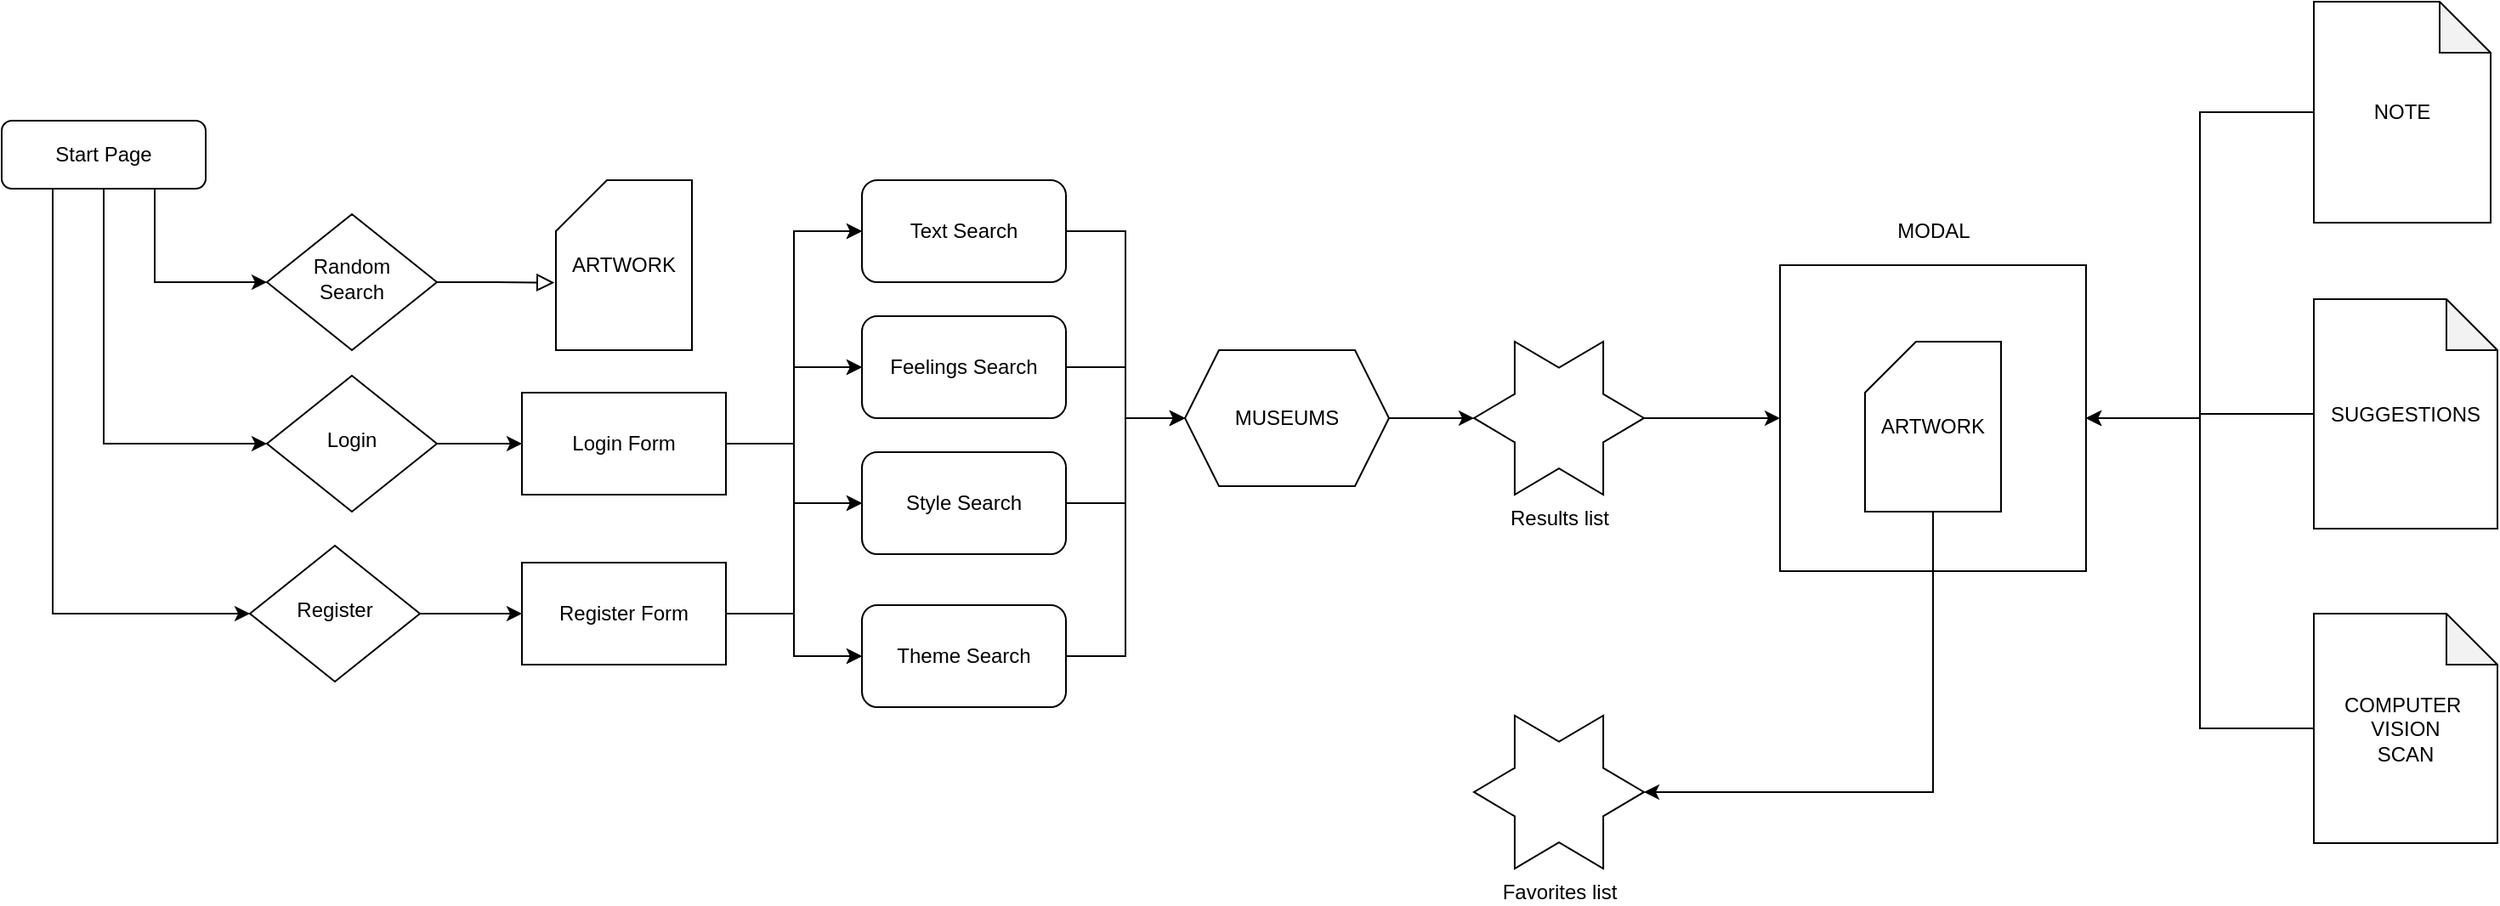<mxfile version="14.6.12" type="github">
  <diagram id="C5RBs43oDa-KdzZeNtuy" name="UserLogic">
    <mxGraphModel dx="1426" dy="771" grid="1" gridSize="10" guides="1" tooltips="1" connect="1" arrows="1" fold="1" page="1" pageScale="1" pageWidth="827" pageHeight="1169" math="0" shadow="0">
      <root>
        <mxCell id="WIyWlLk6GJQsqaUBKTNV-0" />
        <mxCell id="WIyWlLk6GJQsqaUBKTNV-1" parent="WIyWlLk6GJQsqaUBKTNV-0" />
        <mxCell id="U1Xu8Lq1FuDB0URxKzO4-0" style="edgeStyle=orthogonalEdgeStyle;rounded=0;orthogonalLoop=1;jettySize=auto;html=1;exitX=0.75;exitY=1;exitDx=0;exitDy=0;entryX=0;entryY=0.5;entryDx=0;entryDy=0;" parent="WIyWlLk6GJQsqaUBKTNV-1" source="WIyWlLk6GJQsqaUBKTNV-3" target="WIyWlLk6GJQsqaUBKTNV-6" edge="1">
          <mxGeometry relative="1" as="geometry" />
        </mxCell>
        <mxCell id="U1Xu8Lq1FuDB0URxKzO4-1" style="edgeStyle=orthogonalEdgeStyle;rounded=0;orthogonalLoop=1;jettySize=auto;html=1;exitX=0.5;exitY=1;exitDx=0;exitDy=0;entryX=0;entryY=0.5;entryDx=0;entryDy=0;" parent="WIyWlLk6GJQsqaUBKTNV-1" source="WIyWlLk6GJQsqaUBKTNV-3" target="WIyWlLk6GJQsqaUBKTNV-10" edge="1">
          <mxGeometry relative="1" as="geometry" />
        </mxCell>
        <mxCell id="U1Xu8Lq1FuDB0URxKzO4-2" style="edgeStyle=orthogonalEdgeStyle;rounded=0;orthogonalLoop=1;jettySize=auto;html=1;exitX=0.25;exitY=1;exitDx=0;exitDy=0;entryX=0;entryY=0.5;entryDx=0;entryDy=0;" parent="WIyWlLk6GJQsqaUBKTNV-1" source="WIyWlLk6GJQsqaUBKTNV-3" target="iknLp_WJPqp2MoD4062r-0" edge="1">
          <mxGeometry relative="1" as="geometry" />
        </mxCell>
        <mxCell id="WIyWlLk6GJQsqaUBKTNV-3" value="Start Page" style="rounded=1;whiteSpace=wrap;html=1;fontSize=12;glass=0;strokeWidth=1;shadow=0;" parent="WIyWlLk6GJQsqaUBKTNV-1" vertex="1">
          <mxGeometry x="294" y="240" width="120" height="40" as="geometry" />
        </mxCell>
        <mxCell id="WIyWlLk6GJQsqaUBKTNV-5" value="" style="edgeStyle=orthogonalEdgeStyle;rounded=0;html=1;jettySize=auto;orthogonalLoop=1;fontSize=11;endArrow=block;endFill=0;endSize=8;strokeWidth=1;shadow=0;labelBackgroundColor=none;entryX=-0.011;entryY=0.603;entryDx=0;entryDy=0;entryPerimeter=0;" parent="WIyWlLk6GJQsqaUBKTNV-1" source="WIyWlLk6GJQsqaUBKTNV-6" target="U1Xu8Lq1FuDB0URxKzO4-5" edge="1">
          <mxGeometry y="10" relative="1" as="geometry">
            <mxPoint as="offset" />
            <mxPoint x="791" y="334" as="targetPoint" />
          </mxGeometry>
        </mxCell>
        <mxCell id="WIyWlLk6GJQsqaUBKTNV-6" value="Random &lt;br&gt;Search" style="rhombus;whiteSpace=wrap;html=1;shadow=0;fontFamily=Helvetica;fontSize=12;align=center;strokeWidth=1;spacing=6;spacingTop=-4;" parent="WIyWlLk6GJQsqaUBKTNV-1" vertex="1">
          <mxGeometry x="450" y="295" width="100" height="80" as="geometry" />
        </mxCell>
        <mxCell id="U1Xu8Lq1FuDB0URxKzO4-14" style="edgeStyle=orthogonalEdgeStyle;rounded=0;orthogonalLoop=1;jettySize=auto;html=1;exitX=1;exitY=0.5;exitDx=0;exitDy=0;" parent="WIyWlLk6GJQsqaUBKTNV-1" source="WIyWlLk6GJQsqaUBKTNV-10" target="U1Xu8Lq1FuDB0URxKzO4-13" edge="1">
          <mxGeometry relative="1" as="geometry" />
        </mxCell>
        <mxCell id="WIyWlLk6GJQsqaUBKTNV-10" value="Login" style="rhombus;whiteSpace=wrap;html=1;shadow=0;fontFamily=Helvetica;fontSize=12;align=center;strokeWidth=1;spacing=6;spacingTop=-4;" parent="WIyWlLk6GJQsqaUBKTNV-1" vertex="1">
          <mxGeometry x="450" y="390" width="100" height="80" as="geometry" />
        </mxCell>
        <mxCell id="U1Xu8Lq1FuDB0URxKzO4-40" style="edgeStyle=orthogonalEdgeStyle;rounded=0;orthogonalLoop=1;jettySize=auto;html=1;exitX=1;exitY=0.5;exitDx=0;exitDy=0;entryX=0;entryY=0.5;entryDx=0;entryDy=0;" parent="WIyWlLk6GJQsqaUBKTNV-1" source="iknLp_WJPqp2MoD4062r-0" target="U1Xu8Lq1FuDB0URxKzO4-39" edge="1">
          <mxGeometry relative="1" as="geometry" />
        </mxCell>
        <mxCell id="iknLp_WJPqp2MoD4062r-0" value="Register" style="rhombus;whiteSpace=wrap;html=1;shadow=0;fontFamily=Helvetica;fontSize=12;align=center;strokeWidth=1;spacing=6;spacingTop=-4;" parent="WIyWlLk6GJQsqaUBKTNV-1" vertex="1">
          <mxGeometry x="440" y="490" width="100" height="80" as="geometry" />
        </mxCell>
        <mxCell id="U1Xu8Lq1FuDB0URxKzO4-5" value="ARTWORK" style="shape=card;whiteSpace=wrap;html=1;" parent="WIyWlLk6GJQsqaUBKTNV-1" vertex="1">
          <mxGeometry x="620" y="275" width="80" height="100" as="geometry" />
        </mxCell>
        <mxCell id="U1Xu8Lq1FuDB0URxKzO4-22" style="edgeStyle=orthogonalEdgeStyle;rounded=0;orthogonalLoop=1;jettySize=auto;html=1;exitX=1;exitY=0.5;exitDx=0;exitDy=0;entryX=0;entryY=0.5;entryDx=0;entryDy=0;" parent="WIyWlLk6GJQsqaUBKTNV-1" source="U1Xu8Lq1FuDB0URxKzO4-13" target="U1Xu8Lq1FuDB0URxKzO4-15" edge="1">
          <mxGeometry relative="1" as="geometry" />
        </mxCell>
        <mxCell id="U1Xu8Lq1FuDB0URxKzO4-23" style="edgeStyle=orthogonalEdgeStyle;rounded=0;orthogonalLoop=1;jettySize=auto;html=1;exitX=1;exitY=0.5;exitDx=0;exitDy=0;entryX=0;entryY=0.5;entryDx=0;entryDy=0;" parent="WIyWlLk6GJQsqaUBKTNV-1" source="U1Xu8Lq1FuDB0URxKzO4-13" target="U1Xu8Lq1FuDB0URxKzO4-16" edge="1">
          <mxGeometry relative="1" as="geometry" />
        </mxCell>
        <mxCell id="U1Xu8Lq1FuDB0URxKzO4-24" style="edgeStyle=orthogonalEdgeStyle;rounded=0;orthogonalLoop=1;jettySize=auto;html=1;exitX=1;exitY=0.5;exitDx=0;exitDy=0;entryX=0;entryY=0.5;entryDx=0;entryDy=0;" parent="WIyWlLk6GJQsqaUBKTNV-1" source="U1Xu8Lq1FuDB0URxKzO4-13" target="U1Xu8Lq1FuDB0URxKzO4-17" edge="1">
          <mxGeometry relative="1" as="geometry" />
        </mxCell>
        <mxCell id="U1Xu8Lq1FuDB0URxKzO4-25" style="edgeStyle=orthogonalEdgeStyle;rounded=0;orthogonalLoop=1;jettySize=auto;html=1;exitX=1;exitY=0.5;exitDx=0;exitDy=0;entryX=0;entryY=0.5;entryDx=0;entryDy=0;" parent="WIyWlLk6GJQsqaUBKTNV-1" source="U1Xu8Lq1FuDB0URxKzO4-13" target="U1Xu8Lq1FuDB0URxKzO4-19" edge="1">
          <mxGeometry relative="1" as="geometry" />
        </mxCell>
        <mxCell id="U1Xu8Lq1FuDB0URxKzO4-13" value="Login Form" style="rounded=0;whiteSpace=wrap;html=1;" parent="WIyWlLk6GJQsqaUBKTNV-1" vertex="1">
          <mxGeometry x="600" y="400" width="120" height="60" as="geometry" />
        </mxCell>
        <mxCell id="U1Xu8Lq1FuDB0URxKzO4-31" style="edgeStyle=orthogonalEdgeStyle;rounded=0;orthogonalLoop=1;jettySize=auto;html=1;exitX=1;exitY=0.5;exitDx=0;exitDy=0;entryX=0;entryY=0.5;entryDx=0;entryDy=0;" parent="WIyWlLk6GJQsqaUBKTNV-1" source="U1Xu8Lq1FuDB0URxKzO4-15" target="U1Xu8Lq1FuDB0URxKzO4-34" edge="1">
          <mxGeometry relative="1" as="geometry">
            <mxPoint x="1790" y="428" as="targetPoint" />
          </mxGeometry>
        </mxCell>
        <mxCell id="U1Xu8Lq1FuDB0URxKzO4-35" style="edgeStyle=orthogonalEdgeStyle;rounded=0;orthogonalLoop=1;jettySize=auto;html=1;exitX=1;exitY=0.5;exitDx=0;exitDy=0;entryX=0;entryY=0.5;entryDx=0;entryDy=0;" parent="WIyWlLk6GJQsqaUBKTNV-1" source="U1Xu8Lq1FuDB0URxKzO4-16" target="U1Xu8Lq1FuDB0URxKzO4-34" edge="1">
          <mxGeometry relative="1" as="geometry" />
        </mxCell>
        <mxCell id="U1Xu8Lq1FuDB0URxKzO4-36" style="edgeStyle=orthogonalEdgeStyle;rounded=0;orthogonalLoop=1;jettySize=auto;html=1;exitX=1;exitY=0.5;exitDx=0;exitDy=0;entryX=0;entryY=0.5;entryDx=0;entryDy=0;" parent="WIyWlLk6GJQsqaUBKTNV-1" source="U1Xu8Lq1FuDB0URxKzO4-17" target="U1Xu8Lq1FuDB0URxKzO4-34" edge="1">
          <mxGeometry relative="1" as="geometry">
            <mxPoint x="1820" y="490" as="targetPoint" />
          </mxGeometry>
        </mxCell>
        <mxCell id="U1Xu8Lq1FuDB0URxKzO4-37" style="edgeStyle=orthogonalEdgeStyle;rounded=0;orthogonalLoop=1;jettySize=auto;html=1;exitX=1;exitY=0.5;exitDx=0;exitDy=0;entryX=0;entryY=0.5;entryDx=0;entryDy=0;" parent="WIyWlLk6GJQsqaUBKTNV-1" source="U1Xu8Lq1FuDB0URxKzO4-19" target="U1Xu8Lq1FuDB0URxKzO4-34" edge="1">
          <mxGeometry relative="1" as="geometry" />
        </mxCell>
        <mxCell id="U1Xu8Lq1FuDB0URxKzO4-51" style="edgeStyle=orthogonalEdgeStyle;rounded=0;orthogonalLoop=1;jettySize=auto;html=1;exitX=1;exitY=0.5;exitDx=0;exitDy=0;entryX=0;entryY=0.5;entryDx=0;entryDy=0;entryPerimeter=0;" parent="WIyWlLk6GJQsqaUBKTNV-1" source="U1Xu8Lq1FuDB0URxKzO4-34" target="U1Xu8Lq1FuDB0URxKzO4-50" edge="1">
          <mxGeometry relative="1" as="geometry" />
        </mxCell>
        <mxCell id="U1Xu8Lq1FuDB0URxKzO4-34" value="MUSEUMS" style="shape=hexagon;perimeter=hexagonPerimeter2;whiteSpace=wrap;html=1;fixedSize=1;" parent="WIyWlLk6GJQsqaUBKTNV-1" vertex="1">
          <mxGeometry x="990" y="375" width="120" height="80" as="geometry" />
        </mxCell>
        <mxCell id="U1Xu8Lq1FuDB0URxKzO4-38" value="" style="group" parent="WIyWlLk6GJQsqaUBKTNV-1" vertex="1" connectable="0">
          <mxGeometry x="800" y="275" width="120" height="310" as="geometry" />
        </mxCell>
        <mxCell id="U1Xu8Lq1FuDB0URxKzO4-15" value="Text Search" style="rounded=1;whiteSpace=wrap;html=1;" parent="U1Xu8Lq1FuDB0URxKzO4-38" vertex="1">
          <mxGeometry width="120" height="60" as="geometry" />
        </mxCell>
        <mxCell id="U1Xu8Lq1FuDB0URxKzO4-16" value="Feelings Search" style="rounded=1;whiteSpace=wrap;html=1;" parent="U1Xu8Lq1FuDB0URxKzO4-38" vertex="1">
          <mxGeometry y="80" width="120" height="60" as="geometry" />
        </mxCell>
        <mxCell id="U1Xu8Lq1FuDB0URxKzO4-17" value="Style Search" style="rounded=1;whiteSpace=wrap;html=1;" parent="U1Xu8Lq1FuDB0URxKzO4-38" vertex="1">
          <mxGeometry y="160" width="120" height="60" as="geometry" />
        </mxCell>
        <mxCell id="U1Xu8Lq1FuDB0URxKzO4-19" value="Theme Search" style="rounded=1;whiteSpace=wrap;html=1;" parent="U1Xu8Lq1FuDB0URxKzO4-38" vertex="1">
          <mxGeometry y="250" width="120" height="60" as="geometry" />
        </mxCell>
        <mxCell id="U1Xu8Lq1FuDB0URxKzO4-46" style="edgeStyle=orthogonalEdgeStyle;rounded=0;orthogonalLoop=1;jettySize=auto;html=1;exitX=1;exitY=0.5;exitDx=0;exitDy=0;entryX=0;entryY=0.5;entryDx=0;entryDy=0;" parent="WIyWlLk6GJQsqaUBKTNV-1" source="U1Xu8Lq1FuDB0URxKzO4-39" target="U1Xu8Lq1FuDB0URxKzO4-19" edge="1">
          <mxGeometry relative="1" as="geometry">
            <mxPoint x="990" y="430" as="targetPoint" />
          </mxGeometry>
        </mxCell>
        <mxCell id="U1Xu8Lq1FuDB0URxKzO4-47" style="edgeStyle=orthogonalEdgeStyle;rounded=0;orthogonalLoop=1;jettySize=auto;html=1;exitX=1;exitY=0.5;exitDx=0;exitDy=0;entryX=0;entryY=0.5;entryDx=0;entryDy=0;" parent="WIyWlLk6GJQsqaUBKTNV-1" source="U1Xu8Lq1FuDB0URxKzO4-39" target="U1Xu8Lq1FuDB0URxKzO4-17" edge="1">
          <mxGeometry relative="1" as="geometry" />
        </mxCell>
        <mxCell id="U1Xu8Lq1FuDB0URxKzO4-48" style="edgeStyle=orthogonalEdgeStyle;rounded=0;orthogonalLoop=1;jettySize=auto;html=1;exitX=1;exitY=0.5;exitDx=0;exitDy=0;entryX=0;entryY=0.5;entryDx=0;entryDy=0;" parent="WIyWlLk6GJQsqaUBKTNV-1" source="U1Xu8Lq1FuDB0URxKzO4-39" target="U1Xu8Lq1FuDB0URxKzO4-16" edge="1">
          <mxGeometry relative="1" as="geometry" />
        </mxCell>
        <mxCell id="U1Xu8Lq1FuDB0URxKzO4-49" style="edgeStyle=orthogonalEdgeStyle;rounded=0;orthogonalLoop=1;jettySize=auto;html=1;exitX=1;exitY=0.5;exitDx=0;exitDy=0;entryX=0;entryY=0.5;entryDx=0;entryDy=0;" parent="WIyWlLk6GJQsqaUBKTNV-1" source="U1Xu8Lq1FuDB0URxKzO4-39" target="U1Xu8Lq1FuDB0URxKzO4-15" edge="1">
          <mxGeometry relative="1" as="geometry" />
        </mxCell>
        <mxCell id="U1Xu8Lq1FuDB0URxKzO4-39" value="Register Form" style="rounded=0;whiteSpace=wrap;html=1;" parent="WIyWlLk6GJQsqaUBKTNV-1" vertex="1">
          <mxGeometry x="600" y="500" width="120" height="60" as="geometry" />
        </mxCell>
        <mxCell id="U1Xu8Lq1FuDB0URxKzO4-54" style="edgeStyle=orthogonalEdgeStyle;rounded=0;orthogonalLoop=1;jettySize=auto;html=1;exitX=1;exitY=0.5;exitDx=0;exitDy=0;exitPerimeter=0;entryX=0;entryY=0.5;entryDx=0;entryDy=0;" parent="WIyWlLk6GJQsqaUBKTNV-1" source="U1Xu8Lq1FuDB0URxKzO4-50" target="U1Xu8Lq1FuDB0URxKzO4-56" edge="1">
          <mxGeometry relative="1" as="geometry">
            <mxPoint x="1350" y="415" as="targetPoint" />
          </mxGeometry>
        </mxCell>
        <mxCell id="U1Xu8Lq1FuDB0URxKzO4-50" value="Results list" style="verticalLabelPosition=bottom;verticalAlign=top;html=1;shape=mxgraph.basic.6_point_star" parent="WIyWlLk6GJQsqaUBKTNV-1" vertex="1">
          <mxGeometry x="1160" y="370" width="100" height="90" as="geometry" />
        </mxCell>
        <mxCell id="U1Xu8Lq1FuDB0URxKzO4-55" value="Favorites&amp;nbsp;list" style="verticalLabelPosition=bottom;verticalAlign=top;html=1;shape=mxgraph.basic.6_point_star" parent="WIyWlLk6GJQsqaUBKTNV-1" vertex="1">
          <mxGeometry x="1160" y="590" width="100" height="90" as="geometry" />
        </mxCell>
        <mxCell id="U1Xu8Lq1FuDB0URxKzO4-58" value="" style="group" parent="WIyWlLk6GJQsqaUBKTNV-1" vertex="1" connectable="0">
          <mxGeometry x="1340" y="325" width="180" height="180" as="geometry" />
        </mxCell>
        <mxCell id="U1Xu8Lq1FuDB0URxKzO4-56" value="&lt;span style=&quot;color: rgba(0 , 0 , 0 , 0) ; font-family: monospace ; font-size: 0px&quot;&gt;%3CmxGraphModel%3E%3Croot%3E%3CmxCell%20id%3D%220%22%2F%3E%3CmxCell%20id%3D%221%22%20parent%3D%220%22%2F%3E%3CmxCell%20id%3D%222%22%20value%3D%22ARTWORK%22%20style%3D%22shape%3Dcard%3BwhiteSpace%3Dwrap%3Bhtml%3D1%3B%22%20vertex%3D%221%22%20parent%3D%221%22%3E%3CmxGeometry%20x%3D%221420%22%20y%3D%22535%22%20width%3D%2280%22%20height%3D%22100%22%20as%3D%22geometry%22%2F%3E%3C%2FmxCell%3E%3C%2Froot%3E%3C%2FmxGraphModel%3E&lt;/span&gt;" style="whiteSpace=wrap;html=1;aspect=fixed;" parent="U1Xu8Lq1FuDB0URxKzO4-58" vertex="1">
          <mxGeometry width="180" height="180" as="geometry" />
        </mxCell>
        <mxCell id="U1Xu8Lq1FuDB0URxKzO4-57" value="ARTWORK" style="shape=card;whiteSpace=wrap;html=1;" parent="U1Xu8Lq1FuDB0URxKzO4-58" vertex="1">
          <mxGeometry x="50" y="45" width="80" height="100" as="geometry" />
        </mxCell>
        <mxCell id="U1Xu8Lq1FuDB0URxKzO4-60" value="MODAL" style="text;html=1;align=center;verticalAlign=middle;resizable=0;points=[];autosize=1;strokeColor=none;" parent="WIyWlLk6GJQsqaUBKTNV-1" vertex="1">
          <mxGeometry x="1400" y="295" width="60" height="20" as="geometry" />
        </mxCell>
        <mxCell id="U1Xu8Lq1FuDB0URxKzO4-62" style="edgeStyle=orthogonalEdgeStyle;rounded=0;orthogonalLoop=1;jettySize=auto;html=1;exitX=0;exitY=0.5;exitDx=0;exitDy=0;exitPerimeter=0;entryX=1;entryY=0.5;entryDx=0;entryDy=0;" parent="WIyWlLk6GJQsqaUBKTNV-1" source="U1Xu8Lq1FuDB0URxKzO4-61" target="U1Xu8Lq1FuDB0URxKzO4-56" edge="1">
          <mxGeometry relative="1" as="geometry" />
        </mxCell>
        <mxCell id="U1Xu8Lq1FuDB0URxKzO4-61" value="NOTE" style="shape=note;whiteSpace=wrap;html=1;backgroundOutline=1;darkOpacity=0.05;" parent="WIyWlLk6GJQsqaUBKTNV-1" vertex="1">
          <mxGeometry x="1654" y="170" width="104" height="130" as="geometry" />
        </mxCell>
        <mxCell id="U1Xu8Lq1FuDB0URxKzO4-65" style="edgeStyle=orthogonalEdgeStyle;rounded=0;orthogonalLoop=1;jettySize=auto;html=1;exitX=0;exitY=0.5;exitDx=0;exitDy=0;exitPerimeter=0;entryX=1;entryY=0.5;entryDx=0;entryDy=0;" parent="WIyWlLk6GJQsqaUBKTNV-1" source="U1Xu8Lq1FuDB0URxKzO4-64" target="U1Xu8Lq1FuDB0URxKzO4-56" edge="1">
          <mxGeometry relative="1" as="geometry" />
        </mxCell>
        <mxCell id="U1Xu8Lq1FuDB0URxKzO4-64" value="SUGGESTIONS" style="shape=note;whiteSpace=wrap;html=1;backgroundOutline=1;darkOpacity=0.05;" parent="WIyWlLk6GJQsqaUBKTNV-1" vertex="1">
          <mxGeometry x="1654" y="345" width="108" height="135" as="geometry" />
        </mxCell>
        <mxCell id="U1Xu8Lq1FuDB0URxKzO4-66" style="edgeStyle=orthogonalEdgeStyle;rounded=0;orthogonalLoop=1;jettySize=auto;html=1;exitX=0.5;exitY=1;exitDx=0;exitDy=0;exitPerimeter=0;entryX=1;entryY=0.5;entryDx=0;entryDy=0;entryPerimeter=0;" parent="WIyWlLk6GJQsqaUBKTNV-1" source="U1Xu8Lq1FuDB0URxKzO4-57" target="U1Xu8Lq1FuDB0URxKzO4-55" edge="1">
          <mxGeometry relative="1" as="geometry" />
        </mxCell>
        <mxCell id="Irh8vO6wR_MeA8xufXPv-1" style="edgeStyle=orthogonalEdgeStyle;rounded=0;orthogonalLoop=1;jettySize=auto;html=1;exitX=0;exitY=0.5;exitDx=0;exitDy=0;exitPerimeter=0;entryX=1;entryY=0.5;entryDx=0;entryDy=0;" parent="WIyWlLk6GJQsqaUBKTNV-1" source="Irh8vO6wR_MeA8xufXPv-0" target="U1Xu8Lq1FuDB0URxKzO4-56" edge="1">
          <mxGeometry relative="1" as="geometry" />
        </mxCell>
        <mxCell id="Irh8vO6wR_MeA8xufXPv-0" value="COMPUTER&amp;nbsp;&lt;br&gt;VISION&lt;br&gt;SCAN" style="shape=note;whiteSpace=wrap;html=1;backgroundOutline=1;darkOpacity=0.05;" parent="WIyWlLk6GJQsqaUBKTNV-1" vertex="1">
          <mxGeometry x="1654" y="530" width="108" height="135" as="geometry" />
        </mxCell>
      </root>
    </mxGraphModel>
  </diagram>
</mxfile>
